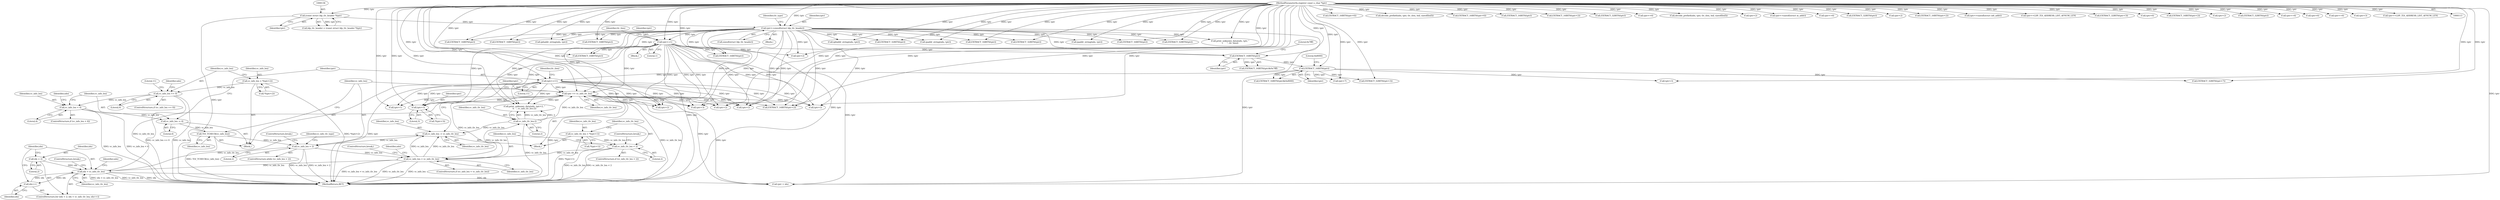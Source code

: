 digraph "0_tcpdump_aa5c6b710dfd8020d2c908d6b3bd41f1da719b3b_0@pointer" {
"1000741" [label="(Call,tptr+3)"];
"1000115" [label="(MethodParameterIn,register const u_char *tptr)"];
"1000416" [label="(Call,tptr+=1)"];
"1000203" [label="(Call,tptr+=sizeof(struct ldp_tlv_header))"];
"1000135" [label="(Call,(const struct ldp_tlv_header *)tptr)"];
"1000766" [label="(Call,tptr += vc_info_tlv_len)"];
"1000759" [label="(Call,vc_info_tlv_len-2)"];
"1000664" [label="(Call,vc_info_len < vc_info_tlv_len)"];
"1000644" [label="(Call,vc_info_len > 2)"];
"1000763" [label="(Call,vc_info_len -= vc_info_tlv_len)"];
"1000704" [label="(Call,idx < vc_info_tlv_len)"];
"1000707" [label="(Call,idx++)"];
"1000701" [label="(Call,idx = 2)"];
"1000641" [label="(Call,TLV_TCHECK(vc_info_len))"];
"1000632" [label="(Call,vc_info_len -= 4)"];
"1000620" [label="(Call,vc_info_len < 4)"];
"1000553" [label="(Call,vc_info_len == 0)"];
"1000546" [label="(Call,vc_info_len = *(tptr+2))"];
"1000659" [label="(Call,vc_info_tlv_len < 2)"];
"1000652" [label="(Call,vc_info_tlv_len = *(tptr+1))"];
"1000635" [label="(Call,tptr+=11)"];
"1000603" [label="(Call,EXTRACT_16BITS(tptr))"];
"1000597" [label="(Call,EXTRACT_16BITS(tptr))"];
"1000646" [label="(Literal,2)"];
"1000741" [label="(Call,tptr+3)"];
"1000273" [label="(Call,EXTRACT_32BITS(tptr))"];
"1000610" [label="(Call,tptr+3)"];
"1000137" [label="(Identifier,tptr)"];
"1000965" [label="(MethodReturn,RET)"];
"1000381" [label="(Call,EXTRACT_16BITS(tptr+6))"];
"1000652" [label="(Call,vc_info_tlv_len = *(tptr+1))"];
"1000661" [label="(Literal,2)"];
"1000117" [label="(Block,)"];
"1000219" [label="(Call,EXTRACT_16BITS(tptr))"];
"1000636" [label="(Identifier,tptr)"];
"1000494" [label="(Call,decode_prefix6(ndo, tptr, tlv_tlen, buf, sizeof(buf)))"];
"1000609" [label="(Call,EXTRACT_32BITS(tptr+3))"];
"1000390" [label="(Call,EXTRACT_16BITS(tptr+6))"];
"1000548" [label="(Call,*(tptr+2))"];
"1000664" [label="(Call,vc_info_len < vc_info_tlv_len)"];
"1000724" [label="(Call,tptr+2)"];
"1000573" [label="(Call,EXTRACT_16BITS(tptr))"];
"1000635" [label="(Call,tptr+=11)"];
"1000690" [label="(Call,EXTRACT_16BITS(tptr+2))"];
"1000753" [label="(Call,print_unknown_data(ndo, tptr+2, \"\n\t\t  \", vc_info_tlv_len-2))"];
"1000780" [label="(Call,EXTRACT_32BITS(tptr))"];
"1000233" [label="(Call,EXTRACT_16BITS(tptr+2))"];
"1000634" [label="(Literal,4)"];
"1000115" [label="(MethodParameterIn,register const u_char *tptr)"];
"1000818" [label="(Call,EXTRACT_32BITS(tptr))"];
"1000893" [label="(Call,tptr+=4)"];
"1000647" [label="(Block,)"];
"1000639" [label="(Identifier,tlv_tlen)"];
"1000447" [label="(Call,decode_prefix4(ndo, tptr, tlv_tlen, buf, sizeof(buf)))"];
"1000234" [label="(Call,tptr+2)"];
"1000209" [label="(Block,)"];
"1000325" [label="(Call,tptr+=sizeof(struct in_addr))"];
"1000755" [label="(Call,tptr+2)"];
"1000791" [label="(Call,tptr+=4)"];
"1000637" [label="(Literal,11)"];
"1000597" [label="(Call,EXTRACT_16BITS(tptr))"];
"1000766" [label="(Call,tptr += vc_info_tlv_len)"];
"1000649" [label="(Identifier,vc_info_tlv_type)"];
"1000700" [label="(ControlStructure,for (idx = 2; idx < vc_info_tlv_len; idx++))"];
"1000603" [label="(Call,EXTRACT_16BITS(tptr))"];
"1000371" [label="(Call,EXTRACT_16BITS(tptr))"];
"1000205" [label="(Call,sizeof(struct ldp_tlv_header))"];
"1000760" [label="(Identifier,vc_info_tlv_len)"];
"1000653" [label="(Identifier,vc_info_tlv_len)"];
"1000769" [label="(ControlStructure,break;)"];
"1000837" [label="(Call,EXTRACT_16BITS(tptr))"];
"1000883" [label="(Call,EXTRACT_32BITS(tptr))"];
"1000605" [label="(Literal,0x8000)"];
"1000740" [label="(Call,*(tptr+3))"];
"1000432" [label="(Call,EXTRACT_16BITS(tptr))"];
"1000712" [label="(Call,tptr + idx)"];
"1000626" [label="(Identifier,ndo)"];
"1000546" [label="(Call,vc_info_len = *(tptr+2))"];
"1000596" [label="(Call,EXTRACT_16BITS(tptr)&0x7fff)"];
"1000765" [label="(Identifier,vc_info_tlv_len)"];
"1000375" [label="(Call,tptr+2)"];
"1000707" [label="(Call,idx++)"];
"1000917" [label="(Call,EXTRACT_16BITS(tptr))"];
"1000619" [label="(ControlStructure,if (vc_info_len < 4))"];
"1000702" [label="(Identifier,idx)"];
"1000642" [label="(Identifier,vc_info_len)"];
"1000614" [label="(Call,EXTRACT_32BITS(tptr+7))"];
"1000547" [label="(Identifier,vc_info_len)"];
"1000644" [label="(Call,vc_info_len > 2)"];
"1000731" [label="(Call,tptr+2)"];
"1000748" [label="(Call,tptr+3)"];
"1000703" [label="(Literal,2)"];
"1000670" [label="(Identifier,ndo)"];
"1000789" [label="(Call,EXTRACT_32BITS(tptr))"];
"1000318" [label="(Call,ipaddr_string(ndo, tptr))"];
"1000658" [label="(ControlStructure,if (vc_info_tlv_len < 2))"];
"1000224" [label="(Call,EXTRACT_16BITS(tptr+2))"];
"1000586" [label="(Literal,11)"];
"1000710" [label="(Identifier,ndo)"];
"1000763" [label="(Call,vc_info_len -= vc_info_tlv_len)"];
"1000281" [label="(Call,EXTRACT_16BITS(tptr))"];
"1000602" [label="(Call,EXTRACT_16BITS(tptr)&0x8000)"];
"1000767" [label="(Identifier,tptr)"];
"1000622" [label="(Literal,4)"];
"1000666" [label="(Identifier,vc_info_tlv_len)"];
"1000249" [label="(Call,ipaddr_string(ndo, tptr))"];
"1000553" [label="(Call,vc_info_len == 0)"];
"1000604" [label="(Identifier,tptr)"];
"1000761" [label="(Literal,2)"];
"1000204" [label="(Identifier,tptr)"];
"1000742" [label="(Identifier,tptr)"];
"1000354" [label="(Call,tptr+=sizeof(struct in6_addr))"];
"1000621" [label="(Identifier,vc_info_len)"];
"1000133" [label="(Call,ldp_tlv_header = (const struct ldp_tlv_header *)tptr)"];
"1000554" [label="(Identifier,vc_info_len)"];
"1000567" [label="(Call,EXTRACT_16BITS(tptr))"];
"1000706" [label="(Identifier,vc_info_tlv_len)"];
"1000549" [label="(Call,tptr+2)"];
"1000937" [label="(Call,print_unknown_data(ndo, tptr, \"\n\t      \", tlv_tlen))"];
"1000655" [label="(Call,tptr+1)"];
"1000347" [label="(Call,ip6addr_string(ndo, tptr))"];
"1000665" [label="(Identifier,vc_info_len)"];
"1000283" [label="(Call,tptr+=LDP_TLV_ADDRESS_LIST_AFNUM_LEN)"];
"1000704" [label="(Call,idx < vc_info_tlv_len)"];
"1000715" [label="(ControlStructure,break;)"];
"1000420" [label="(Identifier,tlv_tlen)"];
"1000768" [label="(Identifier,vc_info_tlv_len)"];
"1000417" [label="(Identifier,tptr)"];
"1000705" [label="(Identifier,idx)"];
"1000663" [label="(ControlStructure,if (vc_info_len < vc_info_tlv_len))"];
"1000708" [label="(Identifier,idx)"];
"1000662" [label="(ControlStructure,break;)"];
"1000208" [label="(Identifier,tlv_type)"];
"1000579" [label="(Call,EXTRACT_32BITS(tptr+3))"];
"1000759" [label="(Call,vc_info_tlv_len-2)"];
"1000667" [label="(ControlStructure,break;)"];
"1000382" [label="(Call,tptr+6)"];
"1000691" [label="(Call,tptr+2)"];
"1000559" [label="(Identifier,ndo)"];
"1000374" [label="(Call,EXTRACT_16BITS(tptr+2))"];
"1000633" [label="(Identifier,vc_info_len)"];
"1000643" [label="(ControlStructure,while (vc_info_len > 2))"];
"1000552" [label="(ControlStructure,if (vc_info_len == 0))"];
"1000424" [label="(Block,)"];
"1000555" [label="(Literal,0)"];
"1000416" [label="(Call,tptr+=1)"];
"1000225" [label="(Call,tptr+2)"];
"1000660" [label="(Identifier,vc_info_tlv_len)"];
"1000701" [label="(Call,idx = 2)"];
"1000898" [label="(Call,EXTRACT_32BITS(tptr))"];
"1000418" [label="(Literal,1)"];
"1000743" [label="(Literal,3)"];
"1000820" [label="(Call,tptr+=4)"];
"1000135" [label="(Call,(const struct ldp_tlv_header *)tptr)"];
"1000203" [label="(Call,tptr+=sizeof(struct ldp_tlv_header))"];
"1000391" [label="(Call,tptr+6)"];
"1000878" [label="(Call,tptr+=4)"];
"1000632" [label="(Call,vc_info_len -= 4)"];
"1000764" [label="(Identifier,vc_info_len)"];
"1000659" [label="(Call,vc_info_tlv_len < 2)"];
"1000580" [label="(Call,tptr+3)"];
"1000645" [label="(Identifier,vc_info_len)"];
"1000434" [label="(Call,tptr+=LDP_TLV_ADDRESS_LIST_AFNUM_LEN)"];
"1000620" [label="(Call,vc_info_len < 4)"];
"1000654" [label="(Call,*(tptr+1))"];
"1000598" [label="(Identifier,tptr)"];
"1000261" [label="(Call,ip6addr_string(ndo, tptr))"];
"1000599" [label="(Literal,0x7fff)"];
"1000615" [label="(Call,tptr+7)"];
"1000641" [label="(Call,TLV_TCHECK(vc_info_len))"];
"1000741" -> "1000740"  [label="AST: "];
"1000741" -> "1000743"  [label="CFG: "];
"1000742" -> "1000741"  [label="AST: "];
"1000743" -> "1000741"  [label="AST: "];
"1000740" -> "1000741"  [label="CFG: "];
"1000115" -> "1000741"  [label="DDG: tptr"];
"1000416" -> "1000741"  [label="DDG: tptr"];
"1000203" -> "1000741"  [label="DDG: tptr"];
"1000766" -> "1000741"  [label="DDG: tptr"];
"1000635" -> "1000741"  [label="DDG: tptr"];
"1000115" -> "1000113"  [label="AST: "];
"1000115" -> "1000965"  [label="DDG: tptr"];
"1000115" -> "1000135"  [label="DDG: tptr"];
"1000115" -> "1000203"  [label="DDG: tptr"];
"1000115" -> "1000219"  [label="DDG: tptr"];
"1000115" -> "1000224"  [label="DDG: tptr"];
"1000115" -> "1000225"  [label="DDG: tptr"];
"1000115" -> "1000233"  [label="DDG: tptr"];
"1000115" -> "1000234"  [label="DDG: tptr"];
"1000115" -> "1000249"  [label="DDG: tptr"];
"1000115" -> "1000261"  [label="DDG: tptr"];
"1000115" -> "1000273"  [label="DDG: tptr"];
"1000115" -> "1000281"  [label="DDG: tptr"];
"1000115" -> "1000283"  [label="DDG: tptr"];
"1000115" -> "1000318"  [label="DDG: tptr"];
"1000115" -> "1000325"  [label="DDG: tptr"];
"1000115" -> "1000347"  [label="DDG: tptr"];
"1000115" -> "1000354"  [label="DDG: tptr"];
"1000115" -> "1000371"  [label="DDG: tptr"];
"1000115" -> "1000374"  [label="DDG: tptr"];
"1000115" -> "1000375"  [label="DDG: tptr"];
"1000115" -> "1000381"  [label="DDG: tptr"];
"1000115" -> "1000382"  [label="DDG: tptr"];
"1000115" -> "1000390"  [label="DDG: tptr"];
"1000115" -> "1000391"  [label="DDG: tptr"];
"1000115" -> "1000416"  [label="DDG: tptr"];
"1000115" -> "1000432"  [label="DDG: tptr"];
"1000115" -> "1000434"  [label="DDG: tptr"];
"1000115" -> "1000447"  [label="DDG: tptr"];
"1000115" -> "1000494"  [label="DDG: tptr"];
"1000115" -> "1000549"  [label="DDG: tptr"];
"1000115" -> "1000567"  [label="DDG: tptr"];
"1000115" -> "1000573"  [label="DDG: tptr"];
"1000115" -> "1000579"  [label="DDG: tptr"];
"1000115" -> "1000580"  [label="DDG: tptr"];
"1000115" -> "1000597"  [label="DDG: tptr"];
"1000115" -> "1000603"  [label="DDG: tptr"];
"1000115" -> "1000609"  [label="DDG: tptr"];
"1000115" -> "1000610"  [label="DDG: tptr"];
"1000115" -> "1000614"  [label="DDG: tptr"];
"1000115" -> "1000615"  [label="DDG: tptr"];
"1000115" -> "1000635"  [label="DDG: tptr"];
"1000115" -> "1000655"  [label="DDG: tptr"];
"1000115" -> "1000690"  [label="DDG: tptr"];
"1000115" -> "1000691"  [label="DDG: tptr"];
"1000115" -> "1000712"  [label="DDG: tptr"];
"1000115" -> "1000724"  [label="DDG: tptr"];
"1000115" -> "1000731"  [label="DDG: tptr"];
"1000115" -> "1000748"  [label="DDG: tptr"];
"1000115" -> "1000753"  [label="DDG: tptr"];
"1000115" -> "1000755"  [label="DDG: tptr"];
"1000115" -> "1000766"  [label="DDG: tptr"];
"1000115" -> "1000780"  [label="DDG: tptr"];
"1000115" -> "1000789"  [label="DDG: tptr"];
"1000115" -> "1000791"  [label="DDG: tptr"];
"1000115" -> "1000818"  [label="DDG: tptr"];
"1000115" -> "1000820"  [label="DDG: tptr"];
"1000115" -> "1000837"  [label="DDG: tptr"];
"1000115" -> "1000878"  [label="DDG: tptr"];
"1000115" -> "1000883"  [label="DDG: tptr"];
"1000115" -> "1000893"  [label="DDG: tptr"];
"1000115" -> "1000898"  [label="DDG: tptr"];
"1000115" -> "1000917"  [label="DDG: tptr"];
"1000115" -> "1000937"  [label="DDG: tptr"];
"1000416" -> "1000209"  [label="AST: "];
"1000416" -> "1000418"  [label="CFG: "];
"1000417" -> "1000416"  [label="AST: "];
"1000418" -> "1000416"  [label="AST: "];
"1000420" -> "1000416"  [label="CFG: "];
"1000416" -> "1000965"  [label="DDG: tptr"];
"1000203" -> "1000416"  [label="DDG: tptr"];
"1000416" -> "1000432"  [label="DDG: tptr"];
"1000416" -> "1000549"  [label="DDG: tptr"];
"1000416" -> "1000567"  [label="DDG: tptr"];
"1000416" -> "1000597"  [label="DDG: tptr"];
"1000416" -> "1000690"  [label="DDG: tptr"];
"1000416" -> "1000691"  [label="DDG: tptr"];
"1000416" -> "1000712"  [label="DDG: tptr"];
"1000416" -> "1000724"  [label="DDG: tptr"];
"1000416" -> "1000731"  [label="DDG: tptr"];
"1000416" -> "1000748"  [label="DDG: tptr"];
"1000416" -> "1000753"  [label="DDG: tptr"];
"1000416" -> "1000755"  [label="DDG: tptr"];
"1000416" -> "1000766"  [label="DDG: tptr"];
"1000203" -> "1000117"  [label="AST: "];
"1000203" -> "1000205"  [label="CFG: "];
"1000204" -> "1000203"  [label="AST: "];
"1000205" -> "1000203"  [label="AST: "];
"1000208" -> "1000203"  [label="CFG: "];
"1000203" -> "1000965"  [label="DDG: tptr"];
"1000135" -> "1000203"  [label="DDG: tptr"];
"1000203" -> "1000219"  [label="DDG: tptr"];
"1000203" -> "1000249"  [label="DDG: tptr"];
"1000203" -> "1000261"  [label="DDG: tptr"];
"1000203" -> "1000273"  [label="DDG: tptr"];
"1000203" -> "1000281"  [label="DDG: tptr"];
"1000203" -> "1000318"  [label="DDG: tptr"];
"1000203" -> "1000347"  [label="DDG: tptr"];
"1000203" -> "1000371"  [label="DDG: tptr"];
"1000203" -> "1000432"  [label="DDG: tptr"];
"1000203" -> "1000549"  [label="DDG: tptr"];
"1000203" -> "1000567"  [label="DDG: tptr"];
"1000203" -> "1000597"  [label="DDG: tptr"];
"1000203" -> "1000690"  [label="DDG: tptr"];
"1000203" -> "1000691"  [label="DDG: tptr"];
"1000203" -> "1000712"  [label="DDG: tptr"];
"1000203" -> "1000724"  [label="DDG: tptr"];
"1000203" -> "1000731"  [label="DDG: tptr"];
"1000203" -> "1000748"  [label="DDG: tptr"];
"1000203" -> "1000753"  [label="DDG: tptr"];
"1000203" -> "1000755"  [label="DDG: tptr"];
"1000203" -> "1000766"  [label="DDG: tptr"];
"1000203" -> "1000780"  [label="DDG: tptr"];
"1000203" -> "1000789"  [label="DDG: tptr"];
"1000203" -> "1000837"  [label="DDG: tptr"];
"1000203" -> "1000917"  [label="DDG: tptr"];
"1000203" -> "1000937"  [label="DDG: tptr"];
"1000135" -> "1000133"  [label="AST: "];
"1000135" -> "1000137"  [label="CFG: "];
"1000136" -> "1000135"  [label="AST: "];
"1000137" -> "1000135"  [label="AST: "];
"1000133" -> "1000135"  [label="CFG: "];
"1000135" -> "1000965"  [label="DDG: tptr"];
"1000135" -> "1000133"  [label="DDG: tptr"];
"1000766" -> "1000647"  [label="AST: "];
"1000766" -> "1000768"  [label="CFG: "];
"1000767" -> "1000766"  [label="AST: "];
"1000768" -> "1000766"  [label="AST: "];
"1000645" -> "1000766"  [label="CFG: "];
"1000766" -> "1000965"  [label="DDG: tptr"];
"1000766" -> "1000965"  [label="DDG: vc_info_tlv_len"];
"1000766" -> "1000655"  [label="DDG: tptr"];
"1000766" -> "1000690"  [label="DDG: tptr"];
"1000766" -> "1000691"  [label="DDG: tptr"];
"1000766" -> "1000712"  [label="DDG: tptr"];
"1000766" -> "1000724"  [label="DDG: tptr"];
"1000766" -> "1000731"  [label="DDG: tptr"];
"1000766" -> "1000748"  [label="DDG: tptr"];
"1000766" -> "1000753"  [label="DDG: tptr"];
"1000766" -> "1000755"  [label="DDG: tptr"];
"1000759" -> "1000766"  [label="DDG: vc_info_tlv_len"];
"1000704" -> "1000766"  [label="DDG: vc_info_tlv_len"];
"1000664" -> "1000766"  [label="DDG: vc_info_tlv_len"];
"1000635" -> "1000766"  [label="DDG: tptr"];
"1000759" -> "1000753"  [label="AST: "];
"1000759" -> "1000761"  [label="CFG: "];
"1000760" -> "1000759"  [label="AST: "];
"1000761" -> "1000759"  [label="AST: "];
"1000753" -> "1000759"  [label="CFG: "];
"1000759" -> "1000965"  [label="DDG: vc_info_tlv_len"];
"1000759" -> "1000753"  [label="DDG: vc_info_tlv_len"];
"1000759" -> "1000753"  [label="DDG: 2"];
"1000664" -> "1000759"  [label="DDG: vc_info_tlv_len"];
"1000759" -> "1000763"  [label="DDG: vc_info_tlv_len"];
"1000664" -> "1000663"  [label="AST: "];
"1000664" -> "1000666"  [label="CFG: "];
"1000665" -> "1000664"  [label="AST: "];
"1000666" -> "1000664"  [label="AST: "];
"1000667" -> "1000664"  [label="CFG: "];
"1000670" -> "1000664"  [label="CFG: "];
"1000664" -> "1000965"  [label="DDG: vc_info_len < vc_info_tlv_len"];
"1000664" -> "1000965"  [label="DDG: vc_info_tlv_len"];
"1000664" -> "1000965"  [label="DDG: vc_info_len"];
"1000644" -> "1000664"  [label="DDG: vc_info_len"];
"1000659" -> "1000664"  [label="DDG: vc_info_tlv_len"];
"1000664" -> "1000704"  [label="DDG: vc_info_tlv_len"];
"1000664" -> "1000763"  [label="DDG: vc_info_tlv_len"];
"1000664" -> "1000763"  [label="DDG: vc_info_len"];
"1000644" -> "1000643"  [label="AST: "];
"1000644" -> "1000646"  [label="CFG: "];
"1000645" -> "1000644"  [label="AST: "];
"1000646" -> "1000644"  [label="AST: "];
"1000649" -> "1000644"  [label="CFG: "];
"1000769" -> "1000644"  [label="CFG: "];
"1000644" -> "1000965"  [label="DDG: vc_info_len > 2"];
"1000644" -> "1000965"  [label="DDG: vc_info_len"];
"1000763" -> "1000644"  [label="DDG: vc_info_len"];
"1000641" -> "1000644"  [label="DDG: vc_info_len"];
"1000763" -> "1000647"  [label="AST: "];
"1000763" -> "1000765"  [label="CFG: "];
"1000764" -> "1000763"  [label="AST: "];
"1000765" -> "1000763"  [label="AST: "];
"1000767" -> "1000763"  [label="CFG: "];
"1000704" -> "1000763"  [label="DDG: vc_info_tlv_len"];
"1000704" -> "1000700"  [label="AST: "];
"1000704" -> "1000706"  [label="CFG: "];
"1000705" -> "1000704"  [label="AST: "];
"1000706" -> "1000704"  [label="AST: "];
"1000710" -> "1000704"  [label="CFG: "];
"1000715" -> "1000704"  [label="CFG: "];
"1000704" -> "1000965"  [label="DDG: vc_info_tlv_len"];
"1000704" -> "1000965"  [label="DDG: idx"];
"1000704" -> "1000965"  [label="DDG: idx < vc_info_tlv_len"];
"1000707" -> "1000704"  [label="DDG: idx"];
"1000701" -> "1000704"  [label="DDG: idx"];
"1000704" -> "1000707"  [label="DDG: idx"];
"1000704" -> "1000712"  [label="DDG: idx"];
"1000707" -> "1000700"  [label="AST: "];
"1000707" -> "1000708"  [label="CFG: "];
"1000708" -> "1000707"  [label="AST: "];
"1000705" -> "1000707"  [label="CFG: "];
"1000701" -> "1000700"  [label="AST: "];
"1000701" -> "1000703"  [label="CFG: "];
"1000702" -> "1000701"  [label="AST: "];
"1000703" -> "1000701"  [label="AST: "];
"1000705" -> "1000701"  [label="CFG: "];
"1000641" -> "1000424"  [label="AST: "];
"1000641" -> "1000642"  [label="CFG: "];
"1000642" -> "1000641"  [label="AST: "];
"1000645" -> "1000641"  [label="CFG: "];
"1000641" -> "1000965"  [label="DDG: TLV_TCHECK(vc_info_len)"];
"1000632" -> "1000641"  [label="DDG: vc_info_len"];
"1000632" -> "1000424"  [label="AST: "];
"1000632" -> "1000634"  [label="CFG: "];
"1000633" -> "1000632"  [label="AST: "];
"1000634" -> "1000632"  [label="AST: "];
"1000636" -> "1000632"  [label="CFG: "];
"1000620" -> "1000632"  [label="DDG: vc_info_len"];
"1000620" -> "1000619"  [label="AST: "];
"1000620" -> "1000622"  [label="CFG: "];
"1000621" -> "1000620"  [label="AST: "];
"1000622" -> "1000620"  [label="AST: "];
"1000626" -> "1000620"  [label="CFG: "];
"1000633" -> "1000620"  [label="CFG: "];
"1000620" -> "1000965"  [label="DDG: vc_info_len"];
"1000620" -> "1000965"  [label="DDG: vc_info_len < 4"];
"1000553" -> "1000620"  [label="DDG: vc_info_len"];
"1000553" -> "1000552"  [label="AST: "];
"1000553" -> "1000555"  [label="CFG: "];
"1000554" -> "1000553"  [label="AST: "];
"1000555" -> "1000553"  [label="AST: "];
"1000559" -> "1000553"  [label="CFG: "];
"1000586" -> "1000553"  [label="CFG: "];
"1000553" -> "1000965"  [label="DDG: vc_info_len == 0"];
"1000553" -> "1000965"  [label="DDG: vc_info_len"];
"1000546" -> "1000553"  [label="DDG: vc_info_len"];
"1000546" -> "1000424"  [label="AST: "];
"1000546" -> "1000548"  [label="CFG: "];
"1000547" -> "1000546"  [label="AST: "];
"1000548" -> "1000546"  [label="AST: "];
"1000554" -> "1000546"  [label="CFG: "];
"1000546" -> "1000965"  [label="DDG: *(tptr+2)"];
"1000659" -> "1000658"  [label="AST: "];
"1000659" -> "1000661"  [label="CFG: "];
"1000660" -> "1000659"  [label="AST: "];
"1000661" -> "1000659"  [label="AST: "];
"1000662" -> "1000659"  [label="CFG: "];
"1000665" -> "1000659"  [label="CFG: "];
"1000659" -> "1000965"  [label="DDG: vc_info_tlv_len"];
"1000659" -> "1000965"  [label="DDG: vc_info_tlv_len < 2"];
"1000652" -> "1000659"  [label="DDG: vc_info_tlv_len"];
"1000652" -> "1000647"  [label="AST: "];
"1000652" -> "1000654"  [label="CFG: "];
"1000653" -> "1000652"  [label="AST: "];
"1000654" -> "1000652"  [label="AST: "];
"1000660" -> "1000652"  [label="CFG: "];
"1000652" -> "1000965"  [label="DDG: *(tptr+1)"];
"1000635" -> "1000424"  [label="AST: "];
"1000635" -> "1000637"  [label="CFG: "];
"1000636" -> "1000635"  [label="AST: "];
"1000637" -> "1000635"  [label="AST: "];
"1000639" -> "1000635"  [label="CFG: "];
"1000635" -> "1000965"  [label="DDG: tptr"];
"1000603" -> "1000635"  [label="DDG: tptr"];
"1000635" -> "1000655"  [label="DDG: tptr"];
"1000635" -> "1000690"  [label="DDG: tptr"];
"1000635" -> "1000691"  [label="DDG: tptr"];
"1000635" -> "1000712"  [label="DDG: tptr"];
"1000635" -> "1000724"  [label="DDG: tptr"];
"1000635" -> "1000731"  [label="DDG: tptr"];
"1000635" -> "1000748"  [label="DDG: tptr"];
"1000635" -> "1000753"  [label="DDG: tptr"];
"1000635" -> "1000755"  [label="DDG: tptr"];
"1000603" -> "1000602"  [label="AST: "];
"1000603" -> "1000604"  [label="CFG: "];
"1000604" -> "1000603"  [label="AST: "];
"1000605" -> "1000603"  [label="CFG: "];
"1000603" -> "1000602"  [label="DDG: tptr"];
"1000597" -> "1000603"  [label="DDG: tptr"];
"1000603" -> "1000609"  [label="DDG: tptr"];
"1000603" -> "1000610"  [label="DDG: tptr"];
"1000603" -> "1000614"  [label="DDG: tptr"];
"1000603" -> "1000615"  [label="DDG: tptr"];
"1000597" -> "1000596"  [label="AST: "];
"1000597" -> "1000598"  [label="CFG: "];
"1000598" -> "1000597"  [label="AST: "];
"1000599" -> "1000597"  [label="CFG: "];
"1000597" -> "1000596"  [label="DDG: tptr"];
}
